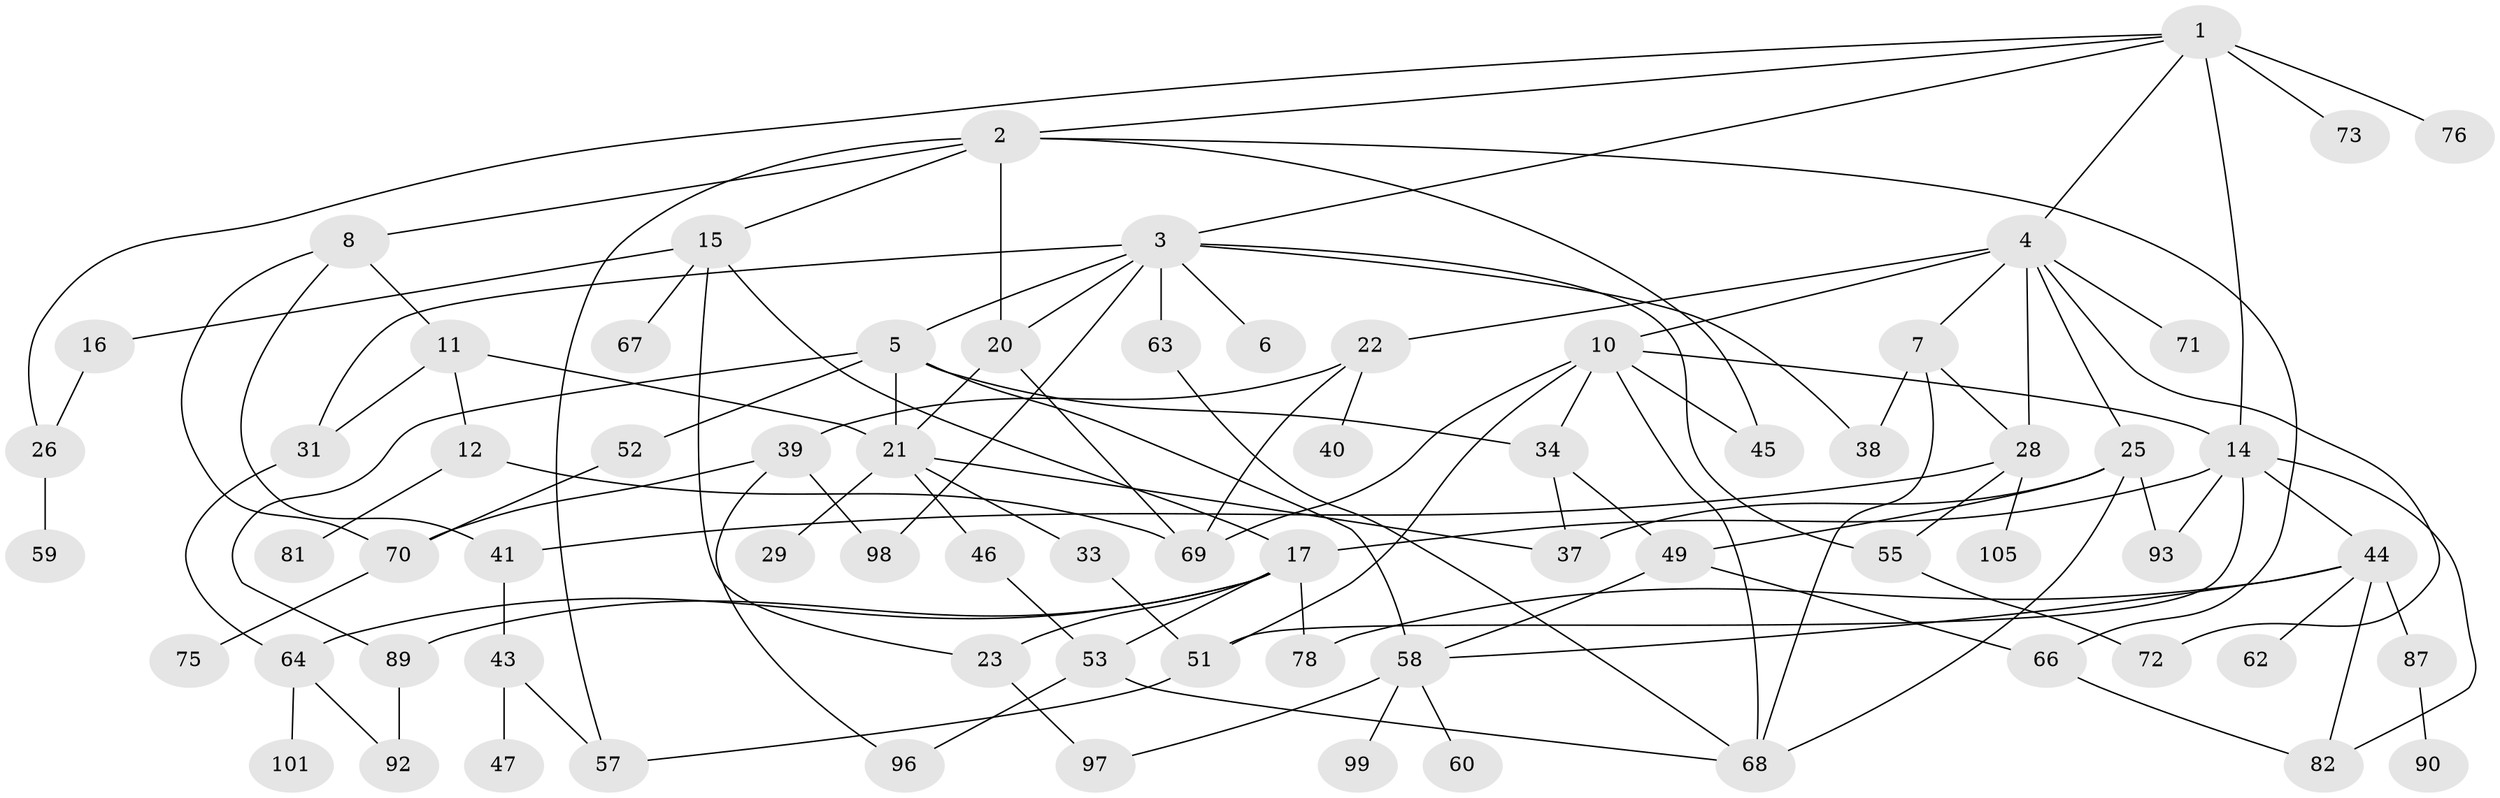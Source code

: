 // original degree distribution, {8: 0.009523809523809525, 6: 0.0380952380952381, 7: 0.01904761904761905, 4: 0.14285714285714285, 1: 0.2, 5: 0.08571428571428572, 3: 0.22857142857142856, 2: 0.2761904761904762}
// Generated by graph-tools (version 1.1) at 2025/41/03/06/25 10:41:30]
// undirected, 72 vertices, 116 edges
graph export_dot {
graph [start="1"]
  node [color=gray90,style=filled];
  1 [super="+48"];
  2 [super="+95"];
  3 [super="+36"];
  4 [super="+9"];
  5 [super="+27"];
  6;
  7 [super="+84"];
  8 [super="+19"];
  10 [super="+13"];
  11 [super="+42"];
  12 [super="+30"];
  14 [super="+80"];
  15;
  16 [super="+18"];
  17 [super="+35"];
  20 [super="+88"];
  21 [super="+24"];
  22;
  23 [super="+54"];
  25 [super="+104"];
  26;
  28 [super="+32"];
  29;
  31;
  33;
  34 [super="+85"];
  37 [super="+77"];
  38;
  39 [super="+94"];
  40;
  41 [super="+86"];
  43;
  44 [super="+50"];
  45;
  46 [super="+65"];
  47;
  49 [super="+91"];
  51 [super="+103"];
  52;
  53 [super="+56"];
  55 [super="+61"];
  57;
  58 [super="+79"];
  59;
  60;
  62;
  63;
  64 [super="+83"];
  66;
  67;
  68 [super="+74"];
  69 [super="+102"];
  70;
  71;
  72;
  73;
  75;
  76;
  78;
  81;
  82;
  87;
  89;
  90;
  92;
  93 [super="+100"];
  96;
  97;
  98;
  99;
  101;
  105;
  1 -- 2;
  1 -- 3;
  1 -- 4;
  1 -- 14 [weight=2];
  1 -- 26;
  1 -- 73;
  1 -- 76;
  2 -- 8;
  2 -- 15;
  2 -- 20;
  2 -- 57;
  2 -- 45;
  2 -- 66;
  3 -- 5;
  3 -- 6;
  3 -- 31;
  3 -- 38;
  3 -- 98;
  3 -- 55;
  3 -- 63;
  3 -- 20;
  4 -- 7;
  4 -- 10;
  4 -- 22;
  4 -- 25;
  4 -- 28;
  4 -- 72;
  4 -- 71;
  5 -- 52;
  5 -- 89;
  5 -- 34;
  5 -- 21;
  5 -- 58;
  7 -- 28;
  7 -- 38;
  7 -- 68;
  8 -- 11;
  8 -- 41;
  8 -- 70;
  10 -- 45;
  10 -- 51;
  10 -- 34;
  10 -- 68;
  10 -- 69;
  10 -- 14;
  11 -- 12;
  11 -- 31;
  11 -- 21;
  12 -- 81;
  12 -- 69;
  14 -- 44 [weight=2];
  14 -- 51;
  14 -- 17;
  14 -- 82;
  14 -- 93;
  15 -- 16;
  15 -- 17;
  15 -- 23;
  15 -- 67;
  16 -- 26;
  17 -- 78;
  17 -- 64;
  17 -- 53;
  17 -- 23;
  17 -- 89;
  20 -- 21;
  20 -- 69;
  21 -- 29;
  21 -- 33;
  21 -- 46;
  21 -- 37;
  22 -- 39;
  22 -- 40;
  22 -- 69;
  23 -- 97;
  25 -- 37;
  25 -- 93;
  25 -- 49;
  25 -- 68;
  26 -- 59;
  28 -- 105;
  28 -- 41;
  28 -- 55;
  31 -- 64;
  33 -- 51;
  34 -- 49;
  34 -- 37;
  39 -- 96;
  39 -- 70;
  39 -- 98;
  41 -- 43;
  43 -- 47;
  43 -- 57;
  44 -- 82;
  44 -- 78;
  44 -- 87;
  44 -- 62;
  44 -- 58;
  46 -- 53;
  49 -- 58;
  49 -- 66;
  51 -- 57;
  52 -- 70;
  53 -- 96;
  53 -- 68;
  55 -- 72;
  58 -- 60;
  58 -- 97;
  58 -- 99;
  63 -- 68;
  64 -- 92;
  64 -- 101;
  66 -- 82;
  70 -- 75;
  87 -- 90;
  89 -- 92;
}
